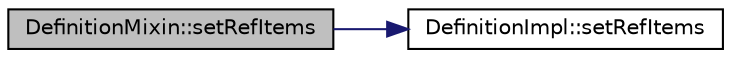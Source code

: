 digraph "DefinitionMixin::setRefItems"
{
 // LATEX_PDF_SIZE
  edge [fontname="Helvetica",fontsize="10",labelfontname="Helvetica",labelfontsize="10"];
  node [fontname="Helvetica",fontsize="10",shape=record];
  rankdir="LR";
  Node1 [label="DefinitionMixin::setRefItems",height=0.2,width=0.4,color="black", fillcolor="grey75", style="filled", fontcolor="black",tooltip=" "];
  Node1 -> Node2 [color="midnightblue",fontsize="10",style="solid",fontname="Helvetica"];
  Node2 [label="DefinitionImpl::setRefItems",height=0.2,width=0.4,color="black", fillcolor="white", style="filled",URL="$classDefinitionImpl.html#a571b3f8abbb9ee5b70a3628a56c1d4ab",tooltip=" "];
}
